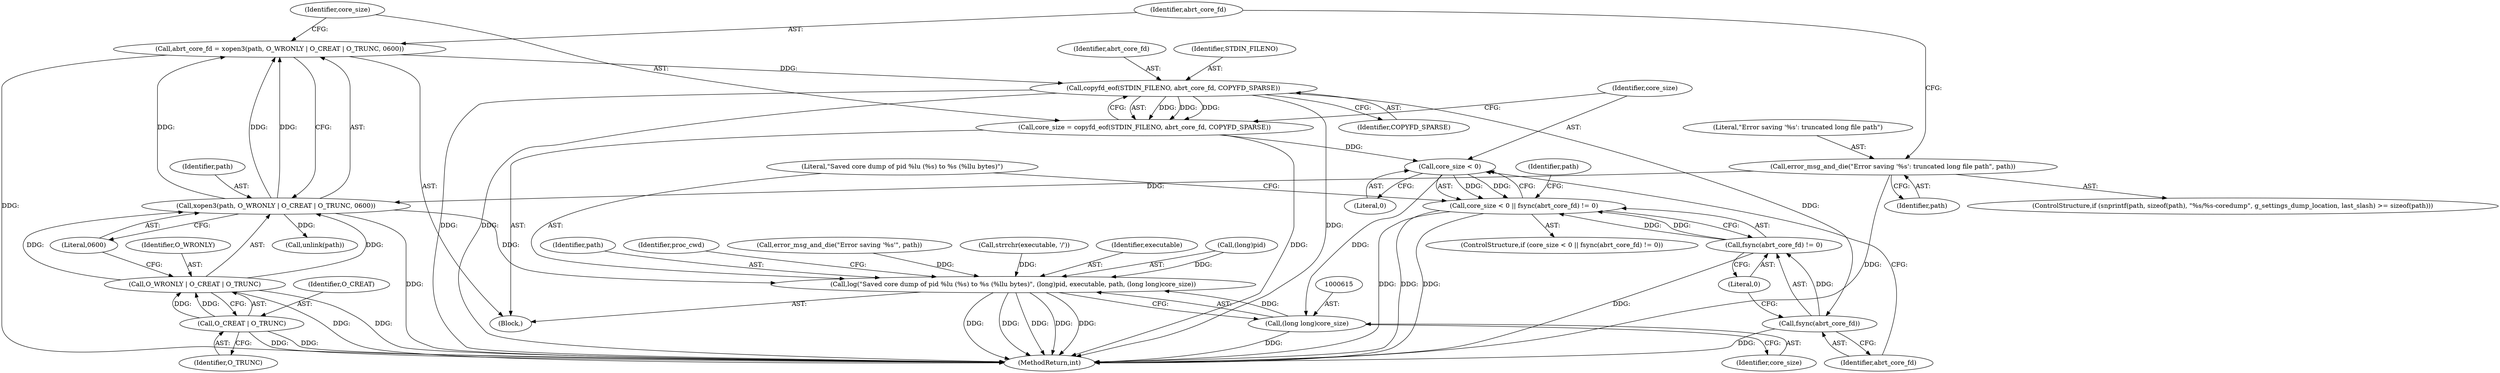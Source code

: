 digraph "0_abrt_8939398b82006ba1fec4ed491339fc075f43fc7c_1@API" {
"1000575" [label="(Call,abrt_core_fd = xopen3(path, O_WRONLY | O_CREAT | O_TRUNC, 0600))"];
"1000577" [label="(Call,xopen3(path, O_WRONLY | O_CREAT | O_TRUNC, 0600))"];
"1000571" [label="(Call,error_msg_and_die(\"Error saving '%s': truncated long file path\", path))"];
"1000579" [label="(Call,O_WRONLY | O_CREAT | O_TRUNC)"];
"1000581" [label="(Call,O_CREAT | O_TRUNC)"];
"1000588" [label="(Call,copyfd_eof(STDIN_FILENO, abrt_core_fd, COPYFD_SPARSE))"];
"1000586" [label="(Call,core_size = copyfd_eof(STDIN_FILENO, abrt_core_fd, COPYFD_SPARSE))"];
"1000594" [label="(Call,core_size < 0)"];
"1000593" [label="(Call,core_size < 0 || fsync(abrt_core_fd) != 0)"];
"1000614" [label="(Call,(long long)core_size)"];
"1000607" [label="(Call,log(\"Saved core dump of pid %lu (%s) to %s (%llu bytes)\", (long)pid, executable, path, (long long)core_size))"];
"1000598" [label="(Call,fsync(abrt_core_fd))"];
"1000597" [label="(Call,fsync(abrt_core_fd) != 0)"];
"1000546" [label="(Call,strrchr(executable, '/'))"];
"1000590" [label="(Identifier,abrt_core_fd)"];
"1000560" [label="(ControlStructure,if (snprintf(path, sizeof(path), \"%s/%s-coredump\", g_settings_dump_location, last_slash) >= sizeof(path)))"];
"1000581" [label="(Call,O_CREAT | O_TRUNC)"];
"1000599" [label="(Identifier,abrt_core_fd)"];
"1000559" [label="(Block,)"];
"1000583" [label="(Identifier,O_TRUNC)"];
"1000614" [label="(Call,(long long)core_size)"];
"1001228" [label="(MethodReturn,int)"];
"1000612" [label="(Identifier,executable)"];
"1000592" [label="(ControlStructure,if (core_size < 0 || fsync(abrt_core_fd) != 0))"];
"1000586" [label="(Call,core_size = copyfd_eof(STDIN_FILENO, abrt_core_fd, COPYFD_SPARSE))"];
"1000595" [label="(Identifier,core_size)"];
"1000597" [label="(Call,fsync(abrt_core_fd) != 0)"];
"1000609" [label="(Call,(long)pid)"];
"1000600" [label="(Literal,0)"];
"1000584" [label="(Literal,0600)"];
"1000580" [label="(Identifier,O_WRONLY)"];
"1000616" [label="(Identifier,core_size)"];
"1000591" [label="(Identifier,COPYFD_SPARSE)"];
"1000602" [label="(Call,unlink(path))"];
"1000579" [label="(Call,O_WRONLY | O_CREAT | O_TRUNC)"];
"1000593" [label="(Call,core_size < 0 || fsync(abrt_core_fd) != 0)"];
"1000588" [label="(Call,copyfd_eof(STDIN_FILENO, abrt_core_fd, COPYFD_SPARSE))"];
"1000607" [label="(Call,log(\"Saved core dump of pid %lu (%s) to %s (%llu bytes)\", (long)pid, executable, path, (long long)core_size))"];
"1000596" [label="(Literal,0)"];
"1000578" [label="(Identifier,path)"];
"1000613" [label="(Identifier,path)"];
"1000619" [label="(Identifier,proc_cwd)"];
"1000572" [label="(Literal,\"Error saving '%s': truncated long file path\")"];
"1000582" [label="(Identifier,O_CREAT)"];
"1000604" [label="(Call,error_msg_and_die(\"Error saving '%s'\", path))"];
"1000603" [label="(Identifier,path)"];
"1000587" [label="(Identifier,core_size)"];
"1000573" [label="(Identifier,path)"];
"1000598" [label="(Call,fsync(abrt_core_fd))"];
"1000575" [label="(Call,abrt_core_fd = xopen3(path, O_WRONLY | O_CREAT | O_TRUNC, 0600))"];
"1000594" [label="(Call,core_size < 0)"];
"1000577" [label="(Call,xopen3(path, O_WRONLY | O_CREAT | O_TRUNC, 0600))"];
"1000589" [label="(Identifier,STDIN_FILENO)"];
"1000571" [label="(Call,error_msg_and_die(\"Error saving '%s': truncated long file path\", path))"];
"1000608" [label="(Literal,\"Saved core dump of pid %lu (%s) to %s (%llu bytes)\")"];
"1000576" [label="(Identifier,abrt_core_fd)"];
"1000575" -> "1000559"  [label="AST: "];
"1000575" -> "1000577"  [label="CFG: "];
"1000576" -> "1000575"  [label="AST: "];
"1000577" -> "1000575"  [label="AST: "];
"1000587" -> "1000575"  [label="CFG: "];
"1000575" -> "1001228"  [label="DDG: "];
"1000577" -> "1000575"  [label="DDG: "];
"1000577" -> "1000575"  [label="DDG: "];
"1000577" -> "1000575"  [label="DDG: "];
"1000575" -> "1000588"  [label="DDG: "];
"1000577" -> "1000584"  [label="CFG: "];
"1000578" -> "1000577"  [label="AST: "];
"1000579" -> "1000577"  [label="AST: "];
"1000584" -> "1000577"  [label="AST: "];
"1000577" -> "1001228"  [label="DDG: "];
"1000571" -> "1000577"  [label="DDG: "];
"1000579" -> "1000577"  [label="DDG: "];
"1000579" -> "1000577"  [label="DDG: "];
"1000577" -> "1000602"  [label="DDG: "];
"1000577" -> "1000607"  [label="DDG: "];
"1000571" -> "1000560"  [label="AST: "];
"1000571" -> "1000573"  [label="CFG: "];
"1000572" -> "1000571"  [label="AST: "];
"1000573" -> "1000571"  [label="AST: "];
"1000576" -> "1000571"  [label="CFG: "];
"1000571" -> "1001228"  [label="DDG: "];
"1000579" -> "1000581"  [label="CFG: "];
"1000580" -> "1000579"  [label="AST: "];
"1000581" -> "1000579"  [label="AST: "];
"1000584" -> "1000579"  [label="CFG: "];
"1000579" -> "1001228"  [label="DDG: "];
"1000579" -> "1001228"  [label="DDG: "];
"1000581" -> "1000579"  [label="DDG: "];
"1000581" -> "1000579"  [label="DDG: "];
"1000581" -> "1000583"  [label="CFG: "];
"1000582" -> "1000581"  [label="AST: "];
"1000583" -> "1000581"  [label="AST: "];
"1000581" -> "1001228"  [label="DDG: "];
"1000581" -> "1001228"  [label="DDG: "];
"1000588" -> "1000586"  [label="AST: "];
"1000588" -> "1000591"  [label="CFG: "];
"1000589" -> "1000588"  [label="AST: "];
"1000590" -> "1000588"  [label="AST: "];
"1000591" -> "1000588"  [label="AST: "];
"1000586" -> "1000588"  [label="CFG: "];
"1000588" -> "1001228"  [label="DDG: "];
"1000588" -> "1001228"  [label="DDG: "];
"1000588" -> "1001228"  [label="DDG: "];
"1000588" -> "1000586"  [label="DDG: "];
"1000588" -> "1000586"  [label="DDG: "];
"1000588" -> "1000586"  [label="DDG: "];
"1000588" -> "1000598"  [label="DDG: "];
"1000586" -> "1000559"  [label="AST: "];
"1000587" -> "1000586"  [label="AST: "];
"1000595" -> "1000586"  [label="CFG: "];
"1000586" -> "1001228"  [label="DDG: "];
"1000586" -> "1000594"  [label="DDG: "];
"1000594" -> "1000593"  [label="AST: "];
"1000594" -> "1000596"  [label="CFG: "];
"1000595" -> "1000594"  [label="AST: "];
"1000596" -> "1000594"  [label="AST: "];
"1000599" -> "1000594"  [label="CFG: "];
"1000593" -> "1000594"  [label="CFG: "];
"1000594" -> "1000593"  [label="DDG: "];
"1000594" -> "1000593"  [label="DDG: "];
"1000594" -> "1000614"  [label="DDG: "];
"1000593" -> "1000592"  [label="AST: "];
"1000593" -> "1000597"  [label="CFG: "];
"1000597" -> "1000593"  [label="AST: "];
"1000603" -> "1000593"  [label="CFG: "];
"1000608" -> "1000593"  [label="CFG: "];
"1000593" -> "1001228"  [label="DDG: "];
"1000593" -> "1001228"  [label="DDG: "];
"1000593" -> "1001228"  [label="DDG: "];
"1000597" -> "1000593"  [label="DDG: "];
"1000597" -> "1000593"  [label="DDG: "];
"1000614" -> "1000607"  [label="AST: "];
"1000614" -> "1000616"  [label="CFG: "];
"1000615" -> "1000614"  [label="AST: "];
"1000616" -> "1000614"  [label="AST: "];
"1000607" -> "1000614"  [label="CFG: "];
"1000614" -> "1001228"  [label="DDG: "];
"1000614" -> "1000607"  [label="DDG: "];
"1000607" -> "1000559"  [label="AST: "];
"1000608" -> "1000607"  [label="AST: "];
"1000609" -> "1000607"  [label="AST: "];
"1000612" -> "1000607"  [label="AST: "];
"1000613" -> "1000607"  [label="AST: "];
"1000619" -> "1000607"  [label="CFG: "];
"1000607" -> "1001228"  [label="DDG: "];
"1000607" -> "1001228"  [label="DDG: "];
"1000607" -> "1001228"  [label="DDG: "];
"1000607" -> "1001228"  [label="DDG: "];
"1000607" -> "1001228"  [label="DDG: "];
"1000609" -> "1000607"  [label="DDG: "];
"1000546" -> "1000607"  [label="DDG: "];
"1000604" -> "1000607"  [label="DDG: "];
"1000598" -> "1000597"  [label="AST: "];
"1000598" -> "1000599"  [label="CFG: "];
"1000599" -> "1000598"  [label="AST: "];
"1000600" -> "1000598"  [label="CFG: "];
"1000598" -> "1001228"  [label="DDG: "];
"1000598" -> "1000597"  [label="DDG: "];
"1000597" -> "1000600"  [label="CFG: "];
"1000600" -> "1000597"  [label="AST: "];
"1000597" -> "1001228"  [label="DDG: "];
}
